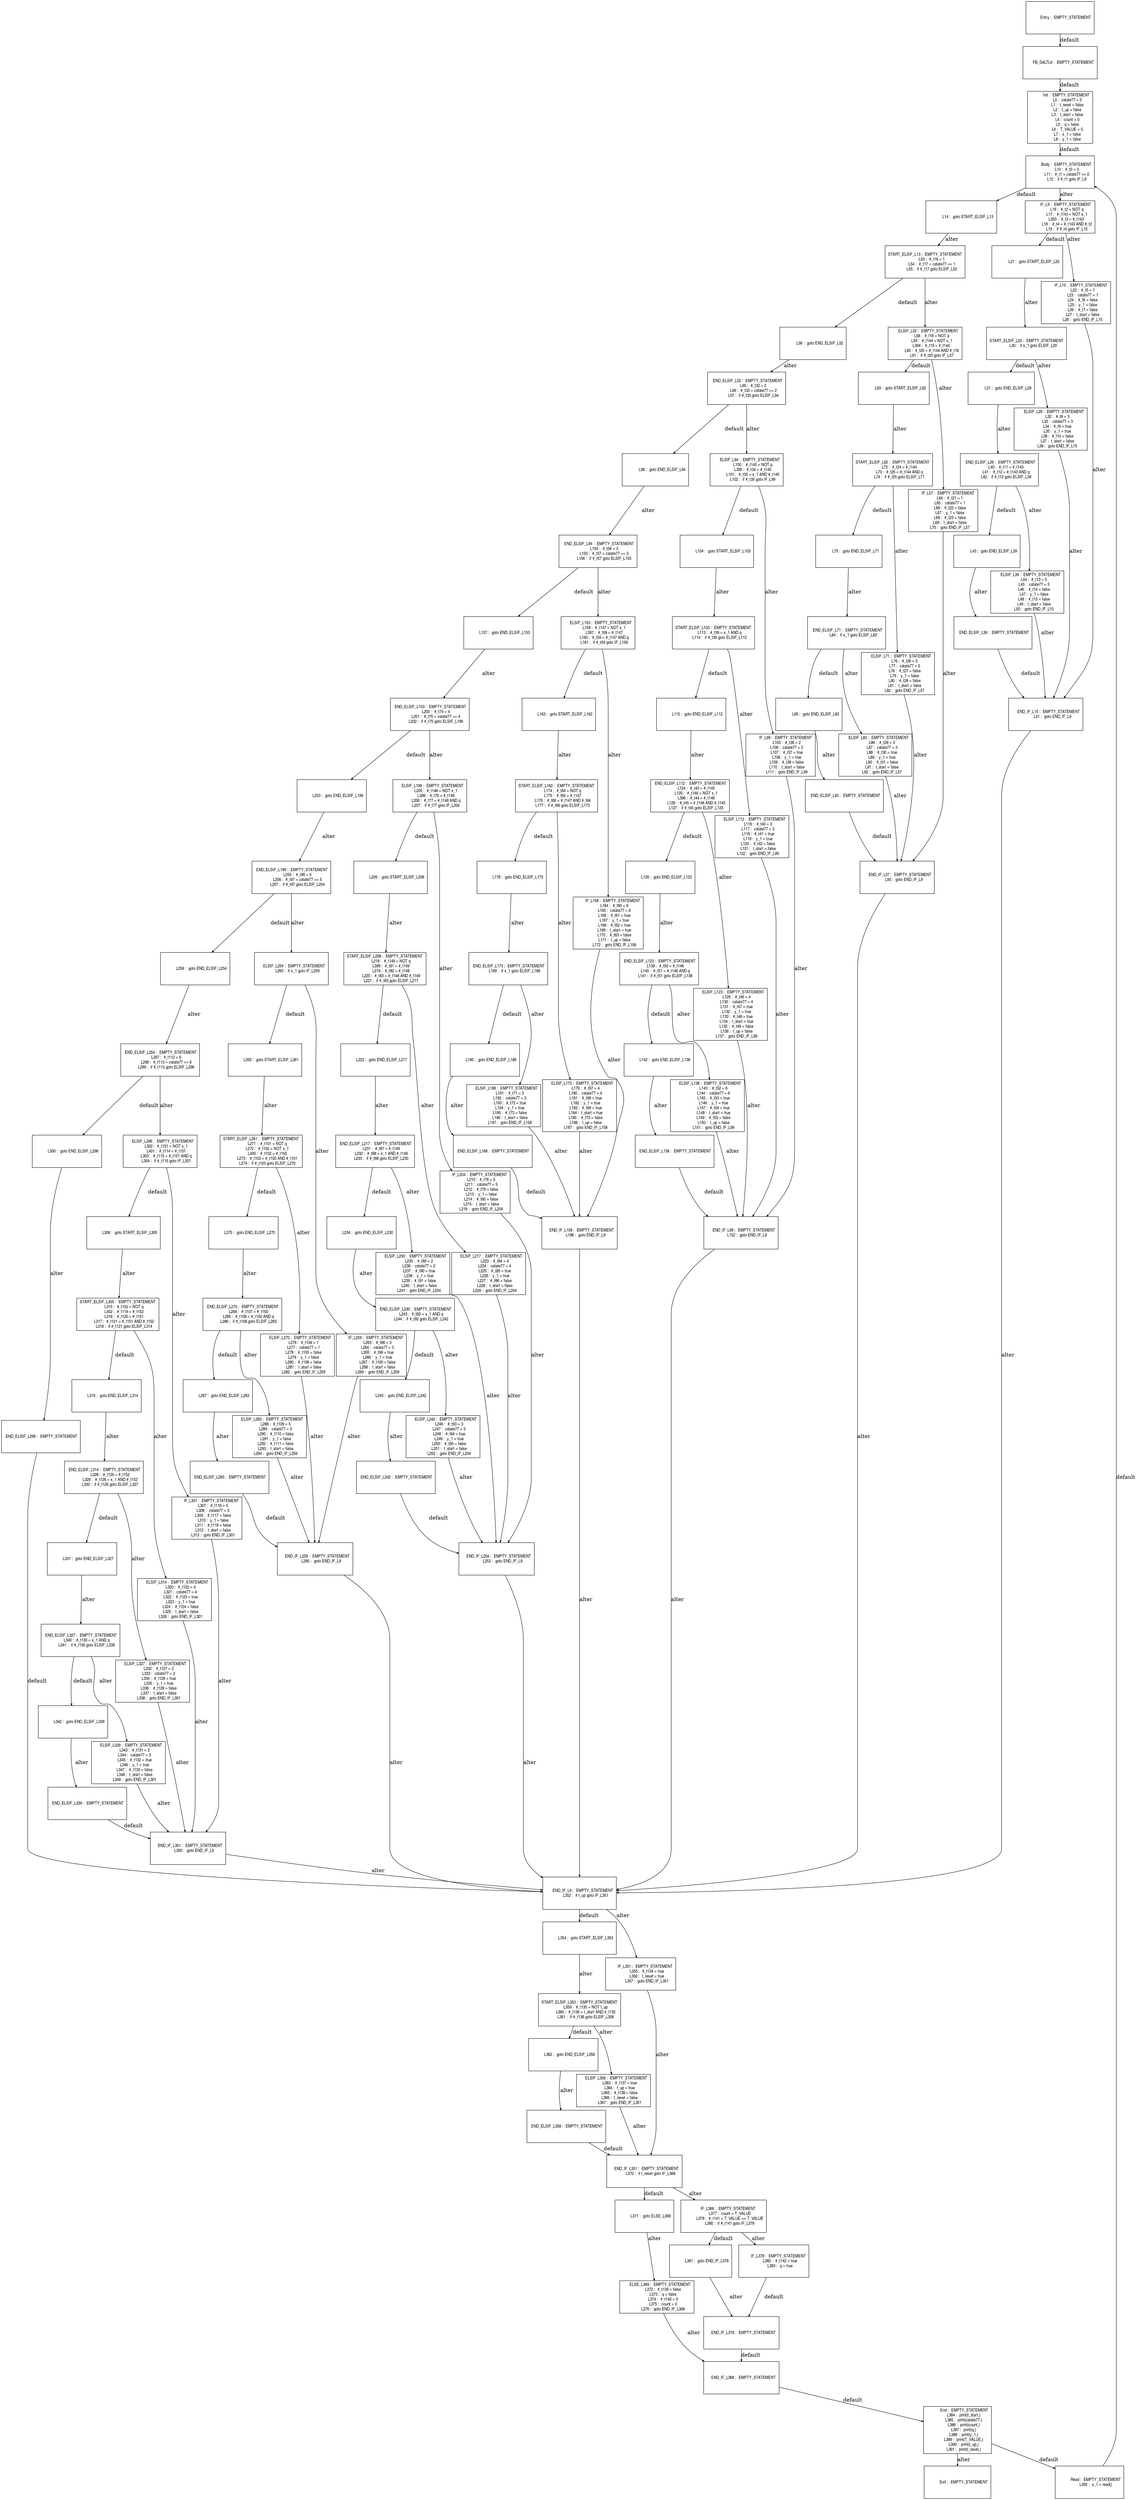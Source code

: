 digraph G {
  ranksep=.25;
  edge [arrowsize=.5]
  node [shape=rectangle, fontname="ArialNarrow",
        fontsize=12,  height=1.2];
  "      FB_G4LTL6 :  EMPTY_STATEMENT
"; "           Init :  EMPTY_STATEMENT
             L0 :  cstate77 = 0
             L1 :  t_reset = false
             L2 :  t_up = false
             L3 :  t_start = false
             L4 :  count = 0
             L5 :  q = false
             L6 :  T_VALUE = 5
             L7 :  x_1 = false
             L8 :  y_1 = false
"; "           Body :  EMPTY_STATEMENT
            L10 :  #_t0 = 0
            L11 :  #_t1 = cstate77 == 0
            L12 :  if #_t1 goto IF_L9
"; "            L14 :  goto START_ELSIF_L13
"; "          IF_L9 :  EMPTY_STATEMENT
            L16 :  #_t2 = NOT q
            L17 :  #_t143 = NOT x_1
           L393 :  #_t3 = #_t143
            L18 :  #_t4 = #_t143 AND #_t2
            L19 :  if #_t4 goto IF_L15
"; "            L21 :  goto START_ELSIF_L20
"; "         IF_L15 :  EMPTY_STATEMENT
            L22 :  #_t5 = 1
            L23 :  cstate77 = 1
            L24 :  #_t6 = false
            L25 :  y_1 = false
            L26 :  #_t7 = false
            L27 :  t_start = false
            L28 :  goto END_IF_L15
"; "START_ELSIF_L20 :  EMPTY_STATEMENT
            L30 :  if x_1 goto ELSIF_L29
"; "            L31 :  goto END_ELSIF_L29
"; "      ELSIF_L29 :  EMPTY_STATEMENT
            L32 :  #_t8 = 3
            L33 :  cstate77 = 3
            L34 :  #_t9 = true
            L35 :  y_1 = true
            L36 :  #_t10 = false
            L37 :  t_start = false
            L38 :  goto END_IF_L15
"; "  END_ELSIF_L29 :  EMPTY_STATEMENT
            L40 :  #_t11 = #_t143
            L41 :  #_t12 = #_t143 AND q
            L42 :  if #_t12 goto ELSIF_L39
"; "            L43 :  goto END_ELSIF_L39
"; "      ELSIF_L39 :  EMPTY_STATEMENT
            L44 :  #_t13 = 5
            L45 :  cstate77 = 5
            L46 :  #_t14 = false
            L47 :  y_1 = false
            L48 :  #_t15 = false
            L49 :  t_start = false
            L50 :  goto END_IF_L15
"; "  END_ELSIF_L39 :  EMPTY_STATEMENT
"; "     END_IF_L15 :  EMPTY_STATEMENT
            L51 :  goto END_IF_L9
"; "START_ELSIF_L13 :  EMPTY_STATEMENT
            L53 :  #_t16 = 1
            L54 :  #_t17 = cstate77 == 1
            L55 :  if #_t17 goto ELSIF_L52
"; "            L56 :  goto END_ELSIF_L52
"; "      ELSIF_L52 :  EMPTY_STATEMENT
            L58 :  #_t18 = NOT q
            L59 :  #_t144 = NOT x_1
           L394 :  #_t19 = #_t144
            L60 :  #_t20 = #_t144 AND #_t18
            L61 :  if #_t20 goto IF_L57
"; "            L63 :  goto START_ELSIF_L62
"; "         IF_L57 :  EMPTY_STATEMENT
            L64 :  #_t21 = 1
            L65 :  cstate77 = 1
            L66 :  #_t22 = false
            L67 :  y_1 = false
            L68 :  #_t23 = false
            L69 :  t_start = false
            L70 :  goto END_IF_L57
"; "START_ELSIF_L62 :  EMPTY_STATEMENT
            L72 :  #_t24 = #_t144
            L73 :  #_t25 = #_t144 AND q
            L74 :  if #_t25 goto ELSIF_L71
"; "            L75 :  goto END_ELSIF_L71
"; "      ELSIF_L71 :  EMPTY_STATEMENT
            L76 :  #_t26 = 5
            L77 :  cstate77 = 5
            L78 :  #_t27 = false
            L79 :  y_1 = false
            L80 :  #_t28 = false
            L81 :  t_start = false
            L82 :  goto END_IF_L57
"; "  END_ELSIF_L71 :  EMPTY_STATEMENT
            L84 :  if x_1 goto ELSIF_L83
"; "            L85 :  goto END_ELSIF_L83
"; "      ELSIF_L83 :  EMPTY_STATEMENT
            L86 :  #_t29 = 3
            L87 :  cstate77 = 3
            L88 :  #_t30 = true
            L89 :  y_1 = true
            L90 :  #_t31 = false
            L91 :  t_start = false
            L92 :  goto END_IF_L57
"; "  END_ELSIF_L83 :  EMPTY_STATEMENT
"; "     END_IF_L57 :  EMPTY_STATEMENT
            L93 :  goto END_IF_L9
"; "  END_ELSIF_L52 :  EMPTY_STATEMENT
            L95 :  #_t32 = 2
            L96 :  #_t33 = cstate77 == 2
            L97 :  if #_t33 goto ELSIF_L94
"; "            L98 :  goto END_ELSIF_L94
"; "      ELSIF_L94 :  EMPTY_STATEMENT
           L100 :  #_t145 = NOT q
           L395 :  #_t34 = #_t145
           L101 :  #_t35 = x_1 AND #_t145
           L102 :  if #_t35 goto IF_L99
"; "           L104 :  goto START_ELSIF_L103
"; "         IF_L99 :  EMPTY_STATEMENT
           L105 :  #_t36 = 2
           L106 :  cstate77 = 2
           L107 :  #_t37 = true
           L108 :  y_1 = true
           L109 :  #_t38 = false
           L110 :  t_start = false
           L111 :  goto END_IF_L99
"; "START_ELSIF_L103 :  EMPTY_STATEMENT
           L113 :  #_t39 = x_1 AND q
           L114 :  if #_t39 goto ELSIF_L112
"; "           L115 :  goto END_ELSIF_L112
"; "     ELSIF_L112 :  EMPTY_STATEMENT
           L116 :  #_t40 = 3
           L117 :  cstate77 = 3
           L118 :  #_t41 = true
           L119 :  y_1 = true
           L120 :  #_t42 = false
           L121 :  t_start = false
           L122 :  goto END_IF_L99
"; " END_ELSIF_L112 :  EMPTY_STATEMENT
           L124 :  #_t43 = #_t145
           L125 :  #_t146 = NOT x_1
           L396 :  #_t44 = #_t146
           L126 :  #_t45 = #_t146 AND #_t145
           L127 :  if #_t45 goto ELSIF_L123
"; "           L128 :  goto END_ELSIF_L123
"; "     ELSIF_L123 :  EMPTY_STATEMENT
           L129 :  #_t46 = 4
           L130 :  cstate77 = 4
           L131 :  #_t47 = true
           L132 :  y_1 = true
           L133 :  #_t48 = true
           L134 :  t_start = true
           L135 :  #_t49 = false
           L136 :  t_up = false
           L137 :  goto END_IF_L99
"; " END_ELSIF_L123 :  EMPTY_STATEMENT
           L139 :  #_t50 = #_t146
           L140 :  #_t51 = #_t146 AND q
           L141 :  if #_t51 goto ELSIF_L138
"; "           L142 :  goto END_ELSIF_L138
"; "     ELSIF_L138 :  EMPTY_STATEMENT
           L143 :  #_t52 = 6
           L144 :  cstate77 = 6
           L145 :  #_t53 = true
           L146 :  y_1 = true
           L147 :  #_t54 = true
           L148 :  t_start = true
           L149 :  #_t55 = false
           L150 :  t_up = false
           L151 :  goto END_IF_L99
"; " END_ELSIF_L138 :  EMPTY_STATEMENT
"; "     END_IF_L99 :  EMPTY_STATEMENT
           L152 :  goto END_IF_L9
"; "  END_ELSIF_L94 :  EMPTY_STATEMENT
           L154 :  #_t56 = 3
           L155 :  #_t57 = cstate77 == 3
           L156 :  if #_t57 goto ELSIF_L153
"; "           L157 :  goto END_ELSIF_L153
"; "     ELSIF_L153 :  EMPTY_STATEMENT
           L159 :  #_t147 = NOT x_1
           L397 :  #_t58 = #_t147
           L160 :  #_t59 = #_t147 AND q
           L161 :  if #_t59 goto IF_L158
"; "           L163 :  goto START_ELSIF_L162
"; "        IF_L158 :  EMPTY_STATEMENT
           L164 :  #_t60 = 6
           L165 :  cstate77 = 6
           L166 :  #_t61 = true
           L167 :  y_1 = true
           L168 :  #_t62 = true
           L169 :  t_start = true
           L170 :  #_t63 = false
           L171 :  t_up = false
           L172 :  goto END_IF_L158
"; "START_ELSIF_L162 :  EMPTY_STATEMENT
           L174 :  #_t64 = NOT q
           L175 :  #_t65 = #_t147
           L176 :  #_t66 = #_t147 AND #_t64
           L177 :  if #_t66 goto ELSIF_L173
"; "           L178 :  goto END_ELSIF_L173
"; "     ELSIF_L173 :  EMPTY_STATEMENT
           L179 :  #_t67 = 4
           L180 :  cstate77 = 4
           L181 :  #_t68 = true
           L182 :  y_1 = true
           L183 :  #_t69 = true
           L184 :  t_start = true
           L185 :  #_t70 = false
           L186 :  t_up = false
           L187 :  goto END_IF_L158
"; " END_ELSIF_L173 :  EMPTY_STATEMENT
           L189 :  if x_1 goto ELSIF_L188
"; "           L190 :  goto END_ELSIF_L188
"; "     ELSIF_L188 :  EMPTY_STATEMENT
           L191 :  #_t71 = 3
           L192 :  cstate77 = 3
           L193 :  #_t72 = true
           L194 :  y_1 = true
           L195 :  #_t73 = false
           L196 :  t_start = false
           L197 :  goto END_IF_L158
"; " END_ELSIF_L188 :  EMPTY_STATEMENT
"; "    END_IF_L158 :  EMPTY_STATEMENT
           L198 :  goto END_IF_L9
"; " END_ELSIF_L153 :  EMPTY_STATEMENT
           L200 :  #_t74 = 4
           L201 :  #_t75 = cstate77 == 4
           L202 :  if #_t75 goto ELSIF_L199
"; "           L203 :  goto END_ELSIF_L199
"; "     ELSIF_L199 :  EMPTY_STATEMENT
           L205 :  #_t148 = NOT x_1
           L398 :  #_t76 = #_t148
           L206 :  #_t77 = #_t148 AND q
           L207 :  if #_t77 goto IF_L204
"; "           L209 :  goto START_ELSIF_L208
"; "        IF_L204 :  EMPTY_STATEMENT
           L210 :  #_t78 = 5
           L211 :  cstate77 = 5
           L212 :  #_t79 = false
           L213 :  y_1 = false
           L214 :  #_t80 = false
           L215 :  t_start = false
           L216 :  goto END_IF_L204
"; "START_ELSIF_L208 :  EMPTY_STATEMENT
           L218 :  #_t149 = NOT q
           L399 :  #_t81 = #_t149
           L219 :  #_t82 = #_t148
           L220 :  #_t83 = #_t148 AND #_t149
           L221 :  if #_t83 goto ELSIF_L217
"; "           L222 :  goto END_ELSIF_L217
"; "     ELSIF_L217 :  EMPTY_STATEMENT
           L223 :  #_t84 = 4
           L224 :  cstate77 = 4
           L225 :  #_t85 = true
           L226 :  y_1 = true
           L227 :  #_t86 = false
           L228 :  t_start = false
           L229 :  goto END_IF_L204
"; " END_ELSIF_L217 :  EMPTY_STATEMENT
           L231 :  #_t87 = #_t149
           L232 :  #_t88 = x_1 AND #_t149
           L233 :  if #_t88 goto ELSIF_L230
"; "           L234 :  goto END_ELSIF_L230
"; "     ELSIF_L230 :  EMPTY_STATEMENT
           L235 :  #_t89 = 2
           L236 :  cstate77 = 2
           L237 :  #_t90 = true
           L238 :  y_1 = true
           L239 :  #_t91 = false
           L240 :  t_start = false
           L241 :  goto END_IF_L204
"; " END_ELSIF_L230 :  EMPTY_STATEMENT
           L243 :  #_t92 = x_1 AND q
           L244 :  if #_t92 goto ELSIF_L242
"; "           L245 :  goto END_ELSIF_L242
"; "     ELSIF_L242 :  EMPTY_STATEMENT
           L246 :  #_t93 = 3
           L247 :  cstate77 = 3
           L248 :  #_t94 = true
           L249 :  y_1 = true
           L250 :  #_t95 = false
           L251 :  t_start = false
           L252 :  goto END_IF_L204
"; " END_ELSIF_L242 :  EMPTY_STATEMENT
"; "    END_IF_L204 :  EMPTY_STATEMENT
           L253 :  goto END_IF_L9
"; " END_ELSIF_L199 :  EMPTY_STATEMENT
           L255 :  #_t96 = 5
           L256 :  #_t97 = cstate77 == 5
           L257 :  if #_t97 goto ELSIF_L254
"; "           L258 :  goto END_ELSIF_L254
"; "     ELSIF_L254 :  EMPTY_STATEMENT
           L260 :  if x_1 goto IF_L259
"; "           L262 :  goto START_ELSIF_L261
"; "        IF_L259 :  EMPTY_STATEMENT
           L263 :  #_t98 = 3
           L264 :  cstate77 = 3
           L265 :  #_t99 = true
           L266 :  y_1 = true
           L267 :  #_t100 = false
           L268 :  t_start = false
           L269 :  goto END_IF_L259
"; "START_ELSIF_L261 :  EMPTY_STATEMENT
           L271 :  #_t101 = NOT q
           L272 :  #_t150 = NOT x_1
           L400 :  #_t102 = #_t150
           L273 :  #_t103 = #_t150 AND #_t101
           L274 :  if #_t103 goto ELSIF_L270
"; "           L275 :  goto END_ELSIF_L270
"; "     ELSIF_L270 :  EMPTY_STATEMENT
           L276 :  #_t104 = 1
           L277 :  cstate77 = 1
           L278 :  #_t105 = false
           L279 :  y_1 = false
           L280 :  #_t106 = false
           L281 :  t_start = false
           L282 :  goto END_IF_L259
"; " END_ELSIF_L270 :  EMPTY_STATEMENT
           L284 :  #_t107 = #_t150
           L285 :  #_t108 = #_t150 AND q
           L286 :  if #_t108 goto ELSIF_L283
"; "           L287 :  goto END_ELSIF_L283
"; "     ELSIF_L283 :  EMPTY_STATEMENT
           L288 :  #_t109 = 5
           L289 :  cstate77 = 5
           L290 :  #_t110 = false
           L291 :  y_1 = false
           L292 :  #_t111 = false
           L293 :  t_start = false
           L294 :  goto END_IF_L259
"; " END_ELSIF_L283 :  EMPTY_STATEMENT
"; "    END_IF_L259 :  EMPTY_STATEMENT
           L295 :  goto END_IF_L9
"; " END_ELSIF_L254 :  EMPTY_STATEMENT
           L297 :  #_t112 = 6
           L298 :  #_t113 = cstate77 == 6
           L299 :  if #_t113 goto ELSIF_L296
"; "           L300 :  goto END_ELSIF_L296
"; "     ELSIF_L296 :  EMPTY_STATEMENT
           L302 :  #_t151 = NOT x_1
           L401 :  #_t114 = #_t151
           L303 :  #_t115 = #_t151 AND q
           L304 :  if #_t115 goto IF_L301
"; "           L306 :  goto START_ELSIF_L305
"; "        IF_L301 :  EMPTY_STATEMENT
           L307 :  #_t116 = 5
           L308 :  cstate77 = 5
           L309 :  #_t117 = false
           L310 :  y_1 = false
           L311 :  #_t118 = false
           L312 :  t_start = false
           L313 :  goto END_IF_L301
"; "START_ELSIF_L305 :  EMPTY_STATEMENT
           L315 :  #_t152 = NOT q
           L402 :  #_t119 = #_t152
           L316 :  #_t120 = #_t151
           L317 :  #_t121 = #_t151 AND #_t152
           L318 :  if #_t121 goto ELSIF_L314
"; "           L319 :  goto END_ELSIF_L314
"; "     ELSIF_L314 :  EMPTY_STATEMENT
           L320 :  #_t122 = 4
           L321 :  cstate77 = 4
           L322 :  #_t123 = true
           L323 :  y_1 = true
           L324 :  #_t124 = false
           L325 :  t_start = false
           L326 :  goto END_IF_L301
"; " END_ELSIF_L314 :  EMPTY_STATEMENT
           L328 :  #_t125 = #_t152
           L329 :  #_t126 = x_1 AND #_t152
           L330 :  if #_t126 goto ELSIF_L327
"; "           L331 :  goto END_ELSIF_L327
"; "     ELSIF_L327 :  EMPTY_STATEMENT
           L332 :  #_t127 = 2
           L333 :  cstate77 = 2
           L334 :  #_t128 = true
           L335 :  y_1 = true
           L336 :  #_t129 = false
           L337 :  t_start = false
           L338 :  goto END_IF_L301
"; " END_ELSIF_L327 :  EMPTY_STATEMENT
           L340 :  #_t130 = x_1 AND q
           L341 :  if #_t130 goto ELSIF_L339
"; "           L342 :  goto END_ELSIF_L339
"; "     ELSIF_L339 :  EMPTY_STATEMENT
           L343 :  #_t131 = 3
           L344 :  cstate77 = 3
           L345 :  #_t132 = true
           L346 :  y_1 = true
           L347 :  #_t133 = false
           L348 :  t_start = false
           L349 :  goto END_IF_L301
"; " END_ELSIF_L339 :  EMPTY_STATEMENT
"; "    END_IF_L301 :  EMPTY_STATEMENT
           L350 :  goto END_IF_L9
"; " END_ELSIF_L296 :  EMPTY_STATEMENT
"; "      END_IF_L9 :  EMPTY_STATEMENT
           L352 :  if t_up goto IF_L351
"; "           L354 :  goto START_ELSIF_L353
"; "        IF_L351 :  EMPTY_STATEMENT
           L355 :  #_t134 = true
           L356 :  t_reset = true
           L357 :  goto END_IF_L351
"; "START_ELSIF_L353 :  EMPTY_STATEMENT
           L359 :  #_t135 = NOT t_up
           L360 :  #_t136 = t_start AND #_t135
           L361 :  if #_t136 goto ELSIF_L358
"; "           L362 :  goto END_ELSIF_L358
"; "     ELSIF_L358 :  EMPTY_STATEMENT
           L363 :  #_t137 = true
           L364 :  t_up = true
           L365 :  #_t138 = false
           L366 :  t_reset = false
           L367 :  goto END_IF_L351
"; " END_ELSIF_L358 :  EMPTY_STATEMENT
"; "    END_IF_L351 :  EMPTY_STATEMENT
           L370 :  if t_reset goto IF_L368
"; "           L371 :  goto ELSE_L369
"; "      ELSE_L369 :  EMPTY_STATEMENT
           L372 :  #_t139 = false
           L373 :  q = false
           L374 :  #_t140 = 0
           L375 :  count = 0
           L376 :  goto END_IF_L368
"; "        IF_L368 :  EMPTY_STATEMENT
           L377 :  count = T_VALUE
           L379 :  #_t141 = T_VALUE == T_VALUE
           L380 :  if #_t141 goto IF_L378
"; "           L381 :  goto END_IF_L378
"; "        IF_L378 :  EMPTY_STATEMENT
           L382 :  #_t142 = true
           L383 :  q = true
"; "    END_IF_L378 :  EMPTY_STATEMENT
"; "    END_IF_L368 :  EMPTY_STATEMENT
"; "          Entry :  EMPTY_STATEMENT
"; "            End :  EMPTY_STATEMENT
           L384 :  print(t_start,)
           L385 :  print(cstate77,)
           L386 :  print(count,)
           L387 :  print(q,)
           L388 :  print(y_1,)
           L389 :  print(T_VALUE,)
           L390 :  print(t_up,)
           L391 :  print(t_reset,)
"; "           Exit :  EMPTY_STATEMENT
"; "           Read :  EMPTY_STATEMENT
           L392 :  x_1 = read()
"; 
  "      FB_G4LTL6 :  EMPTY_STATEMENT
" -> "           Init :  EMPTY_STATEMENT
             L0 :  cstate77 = 0
             L1 :  t_reset = false
             L2 :  t_up = false
             L3 :  t_start = false
             L4 :  count = 0
             L5 :  q = false
             L6 :  T_VALUE = 5
             L7 :  x_1 = false
             L8 :  y_1 = false
"  [label="default"];
  "           Init :  EMPTY_STATEMENT
             L0 :  cstate77 = 0
             L1 :  t_reset = false
             L2 :  t_up = false
             L3 :  t_start = false
             L4 :  count = 0
             L5 :  q = false
             L6 :  T_VALUE = 5
             L7 :  x_1 = false
             L8 :  y_1 = false
" -> "           Body :  EMPTY_STATEMENT
            L10 :  #_t0 = 0
            L11 :  #_t1 = cstate77 == 0
            L12 :  if #_t1 goto IF_L9
"  [label="default"];
  "           Body :  EMPTY_STATEMENT
            L10 :  #_t0 = 0
            L11 :  #_t1 = cstate77 == 0
            L12 :  if #_t1 goto IF_L9
" -> "            L14 :  goto START_ELSIF_L13
"  [label="default"];
  "           Body :  EMPTY_STATEMENT
            L10 :  #_t0 = 0
            L11 :  #_t1 = cstate77 == 0
            L12 :  if #_t1 goto IF_L9
" -> "          IF_L9 :  EMPTY_STATEMENT
            L16 :  #_t2 = NOT q
            L17 :  #_t143 = NOT x_1
           L393 :  #_t3 = #_t143
            L18 :  #_t4 = #_t143 AND #_t2
            L19 :  if #_t4 goto IF_L15
"  [label="alter"];
  "            L14 :  goto START_ELSIF_L13
" -> "START_ELSIF_L13 :  EMPTY_STATEMENT
            L53 :  #_t16 = 1
            L54 :  #_t17 = cstate77 == 1
            L55 :  if #_t17 goto ELSIF_L52
"  [label="alter"];
  "          IF_L9 :  EMPTY_STATEMENT
            L16 :  #_t2 = NOT q
            L17 :  #_t143 = NOT x_1
           L393 :  #_t3 = #_t143
            L18 :  #_t4 = #_t143 AND #_t2
            L19 :  if #_t4 goto IF_L15
" -> "            L21 :  goto START_ELSIF_L20
"  [label="default"];
  "          IF_L9 :  EMPTY_STATEMENT
            L16 :  #_t2 = NOT q
            L17 :  #_t143 = NOT x_1
           L393 :  #_t3 = #_t143
            L18 :  #_t4 = #_t143 AND #_t2
            L19 :  if #_t4 goto IF_L15
" -> "         IF_L15 :  EMPTY_STATEMENT
            L22 :  #_t5 = 1
            L23 :  cstate77 = 1
            L24 :  #_t6 = false
            L25 :  y_1 = false
            L26 :  #_t7 = false
            L27 :  t_start = false
            L28 :  goto END_IF_L15
"  [label="alter"];
  "            L21 :  goto START_ELSIF_L20
" -> "START_ELSIF_L20 :  EMPTY_STATEMENT
            L30 :  if x_1 goto ELSIF_L29
"  [label="alter"];
  "         IF_L15 :  EMPTY_STATEMENT
            L22 :  #_t5 = 1
            L23 :  cstate77 = 1
            L24 :  #_t6 = false
            L25 :  y_1 = false
            L26 :  #_t7 = false
            L27 :  t_start = false
            L28 :  goto END_IF_L15
" -> "     END_IF_L15 :  EMPTY_STATEMENT
            L51 :  goto END_IF_L9
"  [label="alter"];
  "START_ELSIF_L20 :  EMPTY_STATEMENT
            L30 :  if x_1 goto ELSIF_L29
" -> "            L31 :  goto END_ELSIF_L29
"  [label="default"];
  "START_ELSIF_L20 :  EMPTY_STATEMENT
            L30 :  if x_1 goto ELSIF_L29
" -> "      ELSIF_L29 :  EMPTY_STATEMENT
            L32 :  #_t8 = 3
            L33 :  cstate77 = 3
            L34 :  #_t9 = true
            L35 :  y_1 = true
            L36 :  #_t10 = false
            L37 :  t_start = false
            L38 :  goto END_IF_L15
"  [label="alter"];
  "            L31 :  goto END_ELSIF_L29
" -> "  END_ELSIF_L29 :  EMPTY_STATEMENT
            L40 :  #_t11 = #_t143
            L41 :  #_t12 = #_t143 AND q
            L42 :  if #_t12 goto ELSIF_L39
"  [label="alter"];
  "      ELSIF_L29 :  EMPTY_STATEMENT
            L32 :  #_t8 = 3
            L33 :  cstate77 = 3
            L34 :  #_t9 = true
            L35 :  y_1 = true
            L36 :  #_t10 = false
            L37 :  t_start = false
            L38 :  goto END_IF_L15
" -> "     END_IF_L15 :  EMPTY_STATEMENT
            L51 :  goto END_IF_L9
"  [label="alter"];
  "  END_ELSIF_L29 :  EMPTY_STATEMENT
            L40 :  #_t11 = #_t143
            L41 :  #_t12 = #_t143 AND q
            L42 :  if #_t12 goto ELSIF_L39
" -> "            L43 :  goto END_ELSIF_L39
"  [label="default"];
  "  END_ELSIF_L29 :  EMPTY_STATEMENT
            L40 :  #_t11 = #_t143
            L41 :  #_t12 = #_t143 AND q
            L42 :  if #_t12 goto ELSIF_L39
" -> "      ELSIF_L39 :  EMPTY_STATEMENT
            L44 :  #_t13 = 5
            L45 :  cstate77 = 5
            L46 :  #_t14 = false
            L47 :  y_1 = false
            L48 :  #_t15 = false
            L49 :  t_start = false
            L50 :  goto END_IF_L15
"  [label="alter"];
  "            L43 :  goto END_ELSIF_L39
" -> "  END_ELSIF_L39 :  EMPTY_STATEMENT
"  [label="alter"];
  "      ELSIF_L39 :  EMPTY_STATEMENT
            L44 :  #_t13 = 5
            L45 :  cstate77 = 5
            L46 :  #_t14 = false
            L47 :  y_1 = false
            L48 :  #_t15 = false
            L49 :  t_start = false
            L50 :  goto END_IF_L15
" -> "     END_IF_L15 :  EMPTY_STATEMENT
            L51 :  goto END_IF_L9
"  [label="alter"];
  "  END_ELSIF_L39 :  EMPTY_STATEMENT
" -> "     END_IF_L15 :  EMPTY_STATEMENT
            L51 :  goto END_IF_L9
"  [label="default"];
  "     END_IF_L15 :  EMPTY_STATEMENT
            L51 :  goto END_IF_L9
" -> "      END_IF_L9 :  EMPTY_STATEMENT
           L352 :  if t_up goto IF_L351
"  [label="alter"];
  "START_ELSIF_L13 :  EMPTY_STATEMENT
            L53 :  #_t16 = 1
            L54 :  #_t17 = cstate77 == 1
            L55 :  if #_t17 goto ELSIF_L52
" -> "            L56 :  goto END_ELSIF_L52
"  [label="default"];
  "START_ELSIF_L13 :  EMPTY_STATEMENT
            L53 :  #_t16 = 1
            L54 :  #_t17 = cstate77 == 1
            L55 :  if #_t17 goto ELSIF_L52
" -> "      ELSIF_L52 :  EMPTY_STATEMENT
            L58 :  #_t18 = NOT q
            L59 :  #_t144 = NOT x_1
           L394 :  #_t19 = #_t144
            L60 :  #_t20 = #_t144 AND #_t18
            L61 :  if #_t20 goto IF_L57
"  [label="alter"];
  "            L56 :  goto END_ELSIF_L52
" -> "  END_ELSIF_L52 :  EMPTY_STATEMENT
            L95 :  #_t32 = 2
            L96 :  #_t33 = cstate77 == 2
            L97 :  if #_t33 goto ELSIF_L94
"  [label="alter"];
  "      ELSIF_L52 :  EMPTY_STATEMENT
            L58 :  #_t18 = NOT q
            L59 :  #_t144 = NOT x_1
           L394 :  #_t19 = #_t144
            L60 :  #_t20 = #_t144 AND #_t18
            L61 :  if #_t20 goto IF_L57
" -> "            L63 :  goto START_ELSIF_L62
"  [label="default"];
  "      ELSIF_L52 :  EMPTY_STATEMENT
            L58 :  #_t18 = NOT q
            L59 :  #_t144 = NOT x_1
           L394 :  #_t19 = #_t144
            L60 :  #_t20 = #_t144 AND #_t18
            L61 :  if #_t20 goto IF_L57
" -> "         IF_L57 :  EMPTY_STATEMENT
            L64 :  #_t21 = 1
            L65 :  cstate77 = 1
            L66 :  #_t22 = false
            L67 :  y_1 = false
            L68 :  #_t23 = false
            L69 :  t_start = false
            L70 :  goto END_IF_L57
"  [label="alter"];
  "            L63 :  goto START_ELSIF_L62
" -> "START_ELSIF_L62 :  EMPTY_STATEMENT
            L72 :  #_t24 = #_t144
            L73 :  #_t25 = #_t144 AND q
            L74 :  if #_t25 goto ELSIF_L71
"  [label="alter"];
  "         IF_L57 :  EMPTY_STATEMENT
            L64 :  #_t21 = 1
            L65 :  cstate77 = 1
            L66 :  #_t22 = false
            L67 :  y_1 = false
            L68 :  #_t23 = false
            L69 :  t_start = false
            L70 :  goto END_IF_L57
" -> "     END_IF_L57 :  EMPTY_STATEMENT
            L93 :  goto END_IF_L9
"  [label="alter"];
  "START_ELSIF_L62 :  EMPTY_STATEMENT
            L72 :  #_t24 = #_t144
            L73 :  #_t25 = #_t144 AND q
            L74 :  if #_t25 goto ELSIF_L71
" -> "            L75 :  goto END_ELSIF_L71
"  [label="default"];
  "START_ELSIF_L62 :  EMPTY_STATEMENT
            L72 :  #_t24 = #_t144
            L73 :  #_t25 = #_t144 AND q
            L74 :  if #_t25 goto ELSIF_L71
" -> "      ELSIF_L71 :  EMPTY_STATEMENT
            L76 :  #_t26 = 5
            L77 :  cstate77 = 5
            L78 :  #_t27 = false
            L79 :  y_1 = false
            L80 :  #_t28 = false
            L81 :  t_start = false
            L82 :  goto END_IF_L57
"  [label="alter"];
  "            L75 :  goto END_ELSIF_L71
" -> "  END_ELSIF_L71 :  EMPTY_STATEMENT
            L84 :  if x_1 goto ELSIF_L83
"  [label="alter"];
  "      ELSIF_L71 :  EMPTY_STATEMENT
            L76 :  #_t26 = 5
            L77 :  cstate77 = 5
            L78 :  #_t27 = false
            L79 :  y_1 = false
            L80 :  #_t28 = false
            L81 :  t_start = false
            L82 :  goto END_IF_L57
" -> "     END_IF_L57 :  EMPTY_STATEMENT
            L93 :  goto END_IF_L9
"  [label="alter"];
  "  END_ELSIF_L71 :  EMPTY_STATEMENT
            L84 :  if x_1 goto ELSIF_L83
" -> "            L85 :  goto END_ELSIF_L83
"  [label="default"];
  "  END_ELSIF_L71 :  EMPTY_STATEMENT
            L84 :  if x_1 goto ELSIF_L83
" -> "      ELSIF_L83 :  EMPTY_STATEMENT
            L86 :  #_t29 = 3
            L87 :  cstate77 = 3
            L88 :  #_t30 = true
            L89 :  y_1 = true
            L90 :  #_t31 = false
            L91 :  t_start = false
            L92 :  goto END_IF_L57
"  [label="alter"];
  "            L85 :  goto END_ELSIF_L83
" -> "  END_ELSIF_L83 :  EMPTY_STATEMENT
"  [label="alter"];
  "      ELSIF_L83 :  EMPTY_STATEMENT
            L86 :  #_t29 = 3
            L87 :  cstate77 = 3
            L88 :  #_t30 = true
            L89 :  y_1 = true
            L90 :  #_t31 = false
            L91 :  t_start = false
            L92 :  goto END_IF_L57
" -> "     END_IF_L57 :  EMPTY_STATEMENT
            L93 :  goto END_IF_L9
"  [label="alter"];
  "  END_ELSIF_L83 :  EMPTY_STATEMENT
" -> "     END_IF_L57 :  EMPTY_STATEMENT
            L93 :  goto END_IF_L9
"  [label="default"];
  "     END_IF_L57 :  EMPTY_STATEMENT
            L93 :  goto END_IF_L9
" -> "      END_IF_L9 :  EMPTY_STATEMENT
           L352 :  if t_up goto IF_L351
"  [label="alter"];
  "  END_ELSIF_L52 :  EMPTY_STATEMENT
            L95 :  #_t32 = 2
            L96 :  #_t33 = cstate77 == 2
            L97 :  if #_t33 goto ELSIF_L94
" -> "            L98 :  goto END_ELSIF_L94
"  [label="default"];
  "  END_ELSIF_L52 :  EMPTY_STATEMENT
            L95 :  #_t32 = 2
            L96 :  #_t33 = cstate77 == 2
            L97 :  if #_t33 goto ELSIF_L94
" -> "      ELSIF_L94 :  EMPTY_STATEMENT
           L100 :  #_t145 = NOT q
           L395 :  #_t34 = #_t145
           L101 :  #_t35 = x_1 AND #_t145
           L102 :  if #_t35 goto IF_L99
"  [label="alter"];
  "            L98 :  goto END_ELSIF_L94
" -> "  END_ELSIF_L94 :  EMPTY_STATEMENT
           L154 :  #_t56 = 3
           L155 :  #_t57 = cstate77 == 3
           L156 :  if #_t57 goto ELSIF_L153
"  [label="alter"];
  "      ELSIF_L94 :  EMPTY_STATEMENT
           L100 :  #_t145 = NOT q
           L395 :  #_t34 = #_t145
           L101 :  #_t35 = x_1 AND #_t145
           L102 :  if #_t35 goto IF_L99
" -> "           L104 :  goto START_ELSIF_L103
"  [label="default"];
  "      ELSIF_L94 :  EMPTY_STATEMENT
           L100 :  #_t145 = NOT q
           L395 :  #_t34 = #_t145
           L101 :  #_t35 = x_1 AND #_t145
           L102 :  if #_t35 goto IF_L99
" -> "         IF_L99 :  EMPTY_STATEMENT
           L105 :  #_t36 = 2
           L106 :  cstate77 = 2
           L107 :  #_t37 = true
           L108 :  y_1 = true
           L109 :  #_t38 = false
           L110 :  t_start = false
           L111 :  goto END_IF_L99
"  [label="alter"];
  "           L104 :  goto START_ELSIF_L103
" -> "START_ELSIF_L103 :  EMPTY_STATEMENT
           L113 :  #_t39 = x_1 AND q
           L114 :  if #_t39 goto ELSIF_L112
"  [label="alter"];
  "         IF_L99 :  EMPTY_STATEMENT
           L105 :  #_t36 = 2
           L106 :  cstate77 = 2
           L107 :  #_t37 = true
           L108 :  y_1 = true
           L109 :  #_t38 = false
           L110 :  t_start = false
           L111 :  goto END_IF_L99
" -> "     END_IF_L99 :  EMPTY_STATEMENT
           L152 :  goto END_IF_L9
"  [label="alter"];
  "START_ELSIF_L103 :  EMPTY_STATEMENT
           L113 :  #_t39 = x_1 AND q
           L114 :  if #_t39 goto ELSIF_L112
" -> "           L115 :  goto END_ELSIF_L112
"  [label="default"];
  "START_ELSIF_L103 :  EMPTY_STATEMENT
           L113 :  #_t39 = x_1 AND q
           L114 :  if #_t39 goto ELSIF_L112
" -> "     ELSIF_L112 :  EMPTY_STATEMENT
           L116 :  #_t40 = 3
           L117 :  cstate77 = 3
           L118 :  #_t41 = true
           L119 :  y_1 = true
           L120 :  #_t42 = false
           L121 :  t_start = false
           L122 :  goto END_IF_L99
"  [label="alter"];
  "           L115 :  goto END_ELSIF_L112
" -> " END_ELSIF_L112 :  EMPTY_STATEMENT
           L124 :  #_t43 = #_t145
           L125 :  #_t146 = NOT x_1
           L396 :  #_t44 = #_t146
           L126 :  #_t45 = #_t146 AND #_t145
           L127 :  if #_t45 goto ELSIF_L123
"  [label="alter"];
  "     ELSIF_L112 :  EMPTY_STATEMENT
           L116 :  #_t40 = 3
           L117 :  cstate77 = 3
           L118 :  #_t41 = true
           L119 :  y_1 = true
           L120 :  #_t42 = false
           L121 :  t_start = false
           L122 :  goto END_IF_L99
" -> "     END_IF_L99 :  EMPTY_STATEMENT
           L152 :  goto END_IF_L9
"  [label="alter"];
  " END_ELSIF_L112 :  EMPTY_STATEMENT
           L124 :  #_t43 = #_t145
           L125 :  #_t146 = NOT x_1
           L396 :  #_t44 = #_t146
           L126 :  #_t45 = #_t146 AND #_t145
           L127 :  if #_t45 goto ELSIF_L123
" -> "           L128 :  goto END_ELSIF_L123
"  [label="default"];
  " END_ELSIF_L112 :  EMPTY_STATEMENT
           L124 :  #_t43 = #_t145
           L125 :  #_t146 = NOT x_1
           L396 :  #_t44 = #_t146
           L126 :  #_t45 = #_t146 AND #_t145
           L127 :  if #_t45 goto ELSIF_L123
" -> "     ELSIF_L123 :  EMPTY_STATEMENT
           L129 :  #_t46 = 4
           L130 :  cstate77 = 4
           L131 :  #_t47 = true
           L132 :  y_1 = true
           L133 :  #_t48 = true
           L134 :  t_start = true
           L135 :  #_t49 = false
           L136 :  t_up = false
           L137 :  goto END_IF_L99
"  [label="alter"];
  "           L128 :  goto END_ELSIF_L123
" -> " END_ELSIF_L123 :  EMPTY_STATEMENT
           L139 :  #_t50 = #_t146
           L140 :  #_t51 = #_t146 AND q
           L141 :  if #_t51 goto ELSIF_L138
"  [label="alter"];
  "     ELSIF_L123 :  EMPTY_STATEMENT
           L129 :  #_t46 = 4
           L130 :  cstate77 = 4
           L131 :  #_t47 = true
           L132 :  y_1 = true
           L133 :  #_t48 = true
           L134 :  t_start = true
           L135 :  #_t49 = false
           L136 :  t_up = false
           L137 :  goto END_IF_L99
" -> "     END_IF_L99 :  EMPTY_STATEMENT
           L152 :  goto END_IF_L9
"  [label="alter"];
  " END_ELSIF_L123 :  EMPTY_STATEMENT
           L139 :  #_t50 = #_t146
           L140 :  #_t51 = #_t146 AND q
           L141 :  if #_t51 goto ELSIF_L138
" -> "           L142 :  goto END_ELSIF_L138
"  [label="default"];
  " END_ELSIF_L123 :  EMPTY_STATEMENT
           L139 :  #_t50 = #_t146
           L140 :  #_t51 = #_t146 AND q
           L141 :  if #_t51 goto ELSIF_L138
" -> "     ELSIF_L138 :  EMPTY_STATEMENT
           L143 :  #_t52 = 6
           L144 :  cstate77 = 6
           L145 :  #_t53 = true
           L146 :  y_1 = true
           L147 :  #_t54 = true
           L148 :  t_start = true
           L149 :  #_t55 = false
           L150 :  t_up = false
           L151 :  goto END_IF_L99
"  [label="alter"];
  "           L142 :  goto END_ELSIF_L138
" -> " END_ELSIF_L138 :  EMPTY_STATEMENT
"  [label="alter"];
  "     ELSIF_L138 :  EMPTY_STATEMENT
           L143 :  #_t52 = 6
           L144 :  cstate77 = 6
           L145 :  #_t53 = true
           L146 :  y_1 = true
           L147 :  #_t54 = true
           L148 :  t_start = true
           L149 :  #_t55 = false
           L150 :  t_up = false
           L151 :  goto END_IF_L99
" -> "     END_IF_L99 :  EMPTY_STATEMENT
           L152 :  goto END_IF_L9
"  [label="alter"];
  " END_ELSIF_L138 :  EMPTY_STATEMENT
" -> "     END_IF_L99 :  EMPTY_STATEMENT
           L152 :  goto END_IF_L9
"  [label="default"];
  "     END_IF_L99 :  EMPTY_STATEMENT
           L152 :  goto END_IF_L9
" -> "      END_IF_L9 :  EMPTY_STATEMENT
           L352 :  if t_up goto IF_L351
"  [label="alter"];
  "  END_ELSIF_L94 :  EMPTY_STATEMENT
           L154 :  #_t56 = 3
           L155 :  #_t57 = cstate77 == 3
           L156 :  if #_t57 goto ELSIF_L153
" -> "           L157 :  goto END_ELSIF_L153
"  [label="default"];
  "  END_ELSIF_L94 :  EMPTY_STATEMENT
           L154 :  #_t56 = 3
           L155 :  #_t57 = cstate77 == 3
           L156 :  if #_t57 goto ELSIF_L153
" -> "     ELSIF_L153 :  EMPTY_STATEMENT
           L159 :  #_t147 = NOT x_1
           L397 :  #_t58 = #_t147
           L160 :  #_t59 = #_t147 AND q
           L161 :  if #_t59 goto IF_L158
"  [label="alter"];
  "           L157 :  goto END_ELSIF_L153
" -> " END_ELSIF_L153 :  EMPTY_STATEMENT
           L200 :  #_t74 = 4
           L201 :  #_t75 = cstate77 == 4
           L202 :  if #_t75 goto ELSIF_L199
"  [label="alter"];
  "     ELSIF_L153 :  EMPTY_STATEMENT
           L159 :  #_t147 = NOT x_1
           L397 :  #_t58 = #_t147
           L160 :  #_t59 = #_t147 AND q
           L161 :  if #_t59 goto IF_L158
" -> "           L163 :  goto START_ELSIF_L162
"  [label="default"];
  "     ELSIF_L153 :  EMPTY_STATEMENT
           L159 :  #_t147 = NOT x_1
           L397 :  #_t58 = #_t147
           L160 :  #_t59 = #_t147 AND q
           L161 :  if #_t59 goto IF_L158
" -> "        IF_L158 :  EMPTY_STATEMENT
           L164 :  #_t60 = 6
           L165 :  cstate77 = 6
           L166 :  #_t61 = true
           L167 :  y_1 = true
           L168 :  #_t62 = true
           L169 :  t_start = true
           L170 :  #_t63 = false
           L171 :  t_up = false
           L172 :  goto END_IF_L158
"  [label="alter"];
  "           L163 :  goto START_ELSIF_L162
" -> "START_ELSIF_L162 :  EMPTY_STATEMENT
           L174 :  #_t64 = NOT q
           L175 :  #_t65 = #_t147
           L176 :  #_t66 = #_t147 AND #_t64
           L177 :  if #_t66 goto ELSIF_L173
"  [label="alter"];
  "        IF_L158 :  EMPTY_STATEMENT
           L164 :  #_t60 = 6
           L165 :  cstate77 = 6
           L166 :  #_t61 = true
           L167 :  y_1 = true
           L168 :  #_t62 = true
           L169 :  t_start = true
           L170 :  #_t63 = false
           L171 :  t_up = false
           L172 :  goto END_IF_L158
" -> "    END_IF_L158 :  EMPTY_STATEMENT
           L198 :  goto END_IF_L9
"  [label="alter"];
  "START_ELSIF_L162 :  EMPTY_STATEMENT
           L174 :  #_t64 = NOT q
           L175 :  #_t65 = #_t147
           L176 :  #_t66 = #_t147 AND #_t64
           L177 :  if #_t66 goto ELSIF_L173
" -> "           L178 :  goto END_ELSIF_L173
"  [label="default"];
  "START_ELSIF_L162 :  EMPTY_STATEMENT
           L174 :  #_t64 = NOT q
           L175 :  #_t65 = #_t147
           L176 :  #_t66 = #_t147 AND #_t64
           L177 :  if #_t66 goto ELSIF_L173
" -> "     ELSIF_L173 :  EMPTY_STATEMENT
           L179 :  #_t67 = 4
           L180 :  cstate77 = 4
           L181 :  #_t68 = true
           L182 :  y_1 = true
           L183 :  #_t69 = true
           L184 :  t_start = true
           L185 :  #_t70 = false
           L186 :  t_up = false
           L187 :  goto END_IF_L158
"  [label="alter"];
  "           L178 :  goto END_ELSIF_L173
" -> " END_ELSIF_L173 :  EMPTY_STATEMENT
           L189 :  if x_1 goto ELSIF_L188
"  [label="alter"];
  "     ELSIF_L173 :  EMPTY_STATEMENT
           L179 :  #_t67 = 4
           L180 :  cstate77 = 4
           L181 :  #_t68 = true
           L182 :  y_1 = true
           L183 :  #_t69 = true
           L184 :  t_start = true
           L185 :  #_t70 = false
           L186 :  t_up = false
           L187 :  goto END_IF_L158
" -> "    END_IF_L158 :  EMPTY_STATEMENT
           L198 :  goto END_IF_L9
"  [label="alter"];
  " END_ELSIF_L173 :  EMPTY_STATEMENT
           L189 :  if x_1 goto ELSIF_L188
" -> "           L190 :  goto END_ELSIF_L188
"  [label="default"];
  " END_ELSIF_L173 :  EMPTY_STATEMENT
           L189 :  if x_1 goto ELSIF_L188
" -> "     ELSIF_L188 :  EMPTY_STATEMENT
           L191 :  #_t71 = 3
           L192 :  cstate77 = 3
           L193 :  #_t72 = true
           L194 :  y_1 = true
           L195 :  #_t73 = false
           L196 :  t_start = false
           L197 :  goto END_IF_L158
"  [label="alter"];
  "           L190 :  goto END_ELSIF_L188
" -> " END_ELSIF_L188 :  EMPTY_STATEMENT
"  [label="alter"];
  "     ELSIF_L188 :  EMPTY_STATEMENT
           L191 :  #_t71 = 3
           L192 :  cstate77 = 3
           L193 :  #_t72 = true
           L194 :  y_1 = true
           L195 :  #_t73 = false
           L196 :  t_start = false
           L197 :  goto END_IF_L158
" -> "    END_IF_L158 :  EMPTY_STATEMENT
           L198 :  goto END_IF_L9
"  [label="alter"];
  " END_ELSIF_L188 :  EMPTY_STATEMENT
" -> "    END_IF_L158 :  EMPTY_STATEMENT
           L198 :  goto END_IF_L9
"  [label="default"];
  "    END_IF_L158 :  EMPTY_STATEMENT
           L198 :  goto END_IF_L9
" -> "      END_IF_L9 :  EMPTY_STATEMENT
           L352 :  if t_up goto IF_L351
"  [label="alter"];
  " END_ELSIF_L153 :  EMPTY_STATEMENT
           L200 :  #_t74 = 4
           L201 :  #_t75 = cstate77 == 4
           L202 :  if #_t75 goto ELSIF_L199
" -> "           L203 :  goto END_ELSIF_L199
"  [label="default"];
  " END_ELSIF_L153 :  EMPTY_STATEMENT
           L200 :  #_t74 = 4
           L201 :  #_t75 = cstate77 == 4
           L202 :  if #_t75 goto ELSIF_L199
" -> "     ELSIF_L199 :  EMPTY_STATEMENT
           L205 :  #_t148 = NOT x_1
           L398 :  #_t76 = #_t148
           L206 :  #_t77 = #_t148 AND q
           L207 :  if #_t77 goto IF_L204
"  [label="alter"];
  "           L203 :  goto END_ELSIF_L199
" -> " END_ELSIF_L199 :  EMPTY_STATEMENT
           L255 :  #_t96 = 5
           L256 :  #_t97 = cstate77 == 5
           L257 :  if #_t97 goto ELSIF_L254
"  [label="alter"];
  "     ELSIF_L199 :  EMPTY_STATEMENT
           L205 :  #_t148 = NOT x_1
           L398 :  #_t76 = #_t148
           L206 :  #_t77 = #_t148 AND q
           L207 :  if #_t77 goto IF_L204
" -> "           L209 :  goto START_ELSIF_L208
"  [label="default"];
  "     ELSIF_L199 :  EMPTY_STATEMENT
           L205 :  #_t148 = NOT x_1
           L398 :  #_t76 = #_t148
           L206 :  #_t77 = #_t148 AND q
           L207 :  if #_t77 goto IF_L204
" -> "        IF_L204 :  EMPTY_STATEMENT
           L210 :  #_t78 = 5
           L211 :  cstate77 = 5
           L212 :  #_t79 = false
           L213 :  y_1 = false
           L214 :  #_t80 = false
           L215 :  t_start = false
           L216 :  goto END_IF_L204
"  [label="alter"];
  "           L209 :  goto START_ELSIF_L208
" -> "START_ELSIF_L208 :  EMPTY_STATEMENT
           L218 :  #_t149 = NOT q
           L399 :  #_t81 = #_t149
           L219 :  #_t82 = #_t148
           L220 :  #_t83 = #_t148 AND #_t149
           L221 :  if #_t83 goto ELSIF_L217
"  [label="alter"];
  "        IF_L204 :  EMPTY_STATEMENT
           L210 :  #_t78 = 5
           L211 :  cstate77 = 5
           L212 :  #_t79 = false
           L213 :  y_1 = false
           L214 :  #_t80 = false
           L215 :  t_start = false
           L216 :  goto END_IF_L204
" -> "    END_IF_L204 :  EMPTY_STATEMENT
           L253 :  goto END_IF_L9
"  [label="alter"];
  "START_ELSIF_L208 :  EMPTY_STATEMENT
           L218 :  #_t149 = NOT q
           L399 :  #_t81 = #_t149
           L219 :  #_t82 = #_t148
           L220 :  #_t83 = #_t148 AND #_t149
           L221 :  if #_t83 goto ELSIF_L217
" -> "           L222 :  goto END_ELSIF_L217
"  [label="default"];
  "START_ELSIF_L208 :  EMPTY_STATEMENT
           L218 :  #_t149 = NOT q
           L399 :  #_t81 = #_t149
           L219 :  #_t82 = #_t148
           L220 :  #_t83 = #_t148 AND #_t149
           L221 :  if #_t83 goto ELSIF_L217
" -> "     ELSIF_L217 :  EMPTY_STATEMENT
           L223 :  #_t84 = 4
           L224 :  cstate77 = 4
           L225 :  #_t85 = true
           L226 :  y_1 = true
           L227 :  #_t86 = false
           L228 :  t_start = false
           L229 :  goto END_IF_L204
"  [label="alter"];
  "           L222 :  goto END_ELSIF_L217
" -> " END_ELSIF_L217 :  EMPTY_STATEMENT
           L231 :  #_t87 = #_t149
           L232 :  #_t88 = x_1 AND #_t149
           L233 :  if #_t88 goto ELSIF_L230
"  [label="alter"];
  "     ELSIF_L217 :  EMPTY_STATEMENT
           L223 :  #_t84 = 4
           L224 :  cstate77 = 4
           L225 :  #_t85 = true
           L226 :  y_1 = true
           L227 :  #_t86 = false
           L228 :  t_start = false
           L229 :  goto END_IF_L204
" -> "    END_IF_L204 :  EMPTY_STATEMENT
           L253 :  goto END_IF_L9
"  [label="alter"];
  " END_ELSIF_L217 :  EMPTY_STATEMENT
           L231 :  #_t87 = #_t149
           L232 :  #_t88 = x_1 AND #_t149
           L233 :  if #_t88 goto ELSIF_L230
" -> "           L234 :  goto END_ELSIF_L230
"  [label="default"];
  " END_ELSIF_L217 :  EMPTY_STATEMENT
           L231 :  #_t87 = #_t149
           L232 :  #_t88 = x_1 AND #_t149
           L233 :  if #_t88 goto ELSIF_L230
" -> "     ELSIF_L230 :  EMPTY_STATEMENT
           L235 :  #_t89 = 2
           L236 :  cstate77 = 2
           L237 :  #_t90 = true
           L238 :  y_1 = true
           L239 :  #_t91 = false
           L240 :  t_start = false
           L241 :  goto END_IF_L204
"  [label="alter"];
  "           L234 :  goto END_ELSIF_L230
" -> " END_ELSIF_L230 :  EMPTY_STATEMENT
           L243 :  #_t92 = x_1 AND q
           L244 :  if #_t92 goto ELSIF_L242
"  [label="alter"];
  "     ELSIF_L230 :  EMPTY_STATEMENT
           L235 :  #_t89 = 2
           L236 :  cstate77 = 2
           L237 :  #_t90 = true
           L238 :  y_1 = true
           L239 :  #_t91 = false
           L240 :  t_start = false
           L241 :  goto END_IF_L204
" -> "    END_IF_L204 :  EMPTY_STATEMENT
           L253 :  goto END_IF_L9
"  [label="alter"];
  " END_ELSIF_L230 :  EMPTY_STATEMENT
           L243 :  #_t92 = x_1 AND q
           L244 :  if #_t92 goto ELSIF_L242
" -> "           L245 :  goto END_ELSIF_L242
"  [label="default"];
  " END_ELSIF_L230 :  EMPTY_STATEMENT
           L243 :  #_t92 = x_1 AND q
           L244 :  if #_t92 goto ELSIF_L242
" -> "     ELSIF_L242 :  EMPTY_STATEMENT
           L246 :  #_t93 = 3
           L247 :  cstate77 = 3
           L248 :  #_t94 = true
           L249 :  y_1 = true
           L250 :  #_t95 = false
           L251 :  t_start = false
           L252 :  goto END_IF_L204
"  [label="alter"];
  "           L245 :  goto END_ELSIF_L242
" -> " END_ELSIF_L242 :  EMPTY_STATEMENT
"  [label="alter"];
  "     ELSIF_L242 :  EMPTY_STATEMENT
           L246 :  #_t93 = 3
           L247 :  cstate77 = 3
           L248 :  #_t94 = true
           L249 :  y_1 = true
           L250 :  #_t95 = false
           L251 :  t_start = false
           L252 :  goto END_IF_L204
" -> "    END_IF_L204 :  EMPTY_STATEMENT
           L253 :  goto END_IF_L9
"  [label="alter"];
  " END_ELSIF_L242 :  EMPTY_STATEMENT
" -> "    END_IF_L204 :  EMPTY_STATEMENT
           L253 :  goto END_IF_L9
"  [label="default"];
  "    END_IF_L204 :  EMPTY_STATEMENT
           L253 :  goto END_IF_L9
" -> "      END_IF_L9 :  EMPTY_STATEMENT
           L352 :  if t_up goto IF_L351
"  [label="alter"];
  " END_ELSIF_L199 :  EMPTY_STATEMENT
           L255 :  #_t96 = 5
           L256 :  #_t97 = cstate77 == 5
           L257 :  if #_t97 goto ELSIF_L254
" -> "           L258 :  goto END_ELSIF_L254
"  [label="default"];
  " END_ELSIF_L199 :  EMPTY_STATEMENT
           L255 :  #_t96 = 5
           L256 :  #_t97 = cstate77 == 5
           L257 :  if #_t97 goto ELSIF_L254
" -> "     ELSIF_L254 :  EMPTY_STATEMENT
           L260 :  if x_1 goto IF_L259
"  [label="alter"];
  "           L258 :  goto END_ELSIF_L254
" -> " END_ELSIF_L254 :  EMPTY_STATEMENT
           L297 :  #_t112 = 6
           L298 :  #_t113 = cstate77 == 6
           L299 :  if #_t113 goto ELSIF_L296
"  [label="alter"];
  "     ELSIF_L254 :  EMPTY_STATEMENT
           L260 :  if x_1 goto IF_L259
" -> "           L262 :  goto START_ELSIF_L261
"  [label="default"];
  "     ELSIF_L254 :  EMPTY_STATEMENT
           L260 :  if x_1 goto IF_L259
" -> "        IF_L259 :  EMPTY_STATEMENT
           L263 :  #_t98 = 3
           L264 :  cstate77 = 3
           L265 :  #_t99 = true
           L266 :  y_1 = true
           L267 :  #_t100 = false
           L268 :  t_start = false
           L269 :  goto END_IF_L259
"  [label="alter"];
  "           L262 :  goto START_ELSIF_L261
" -> "START_ELSIF_L261 :  EMPTY_STATEMENT
           L271 :  #_t101 = NOT q
           L272 :  #_t150 = NOT x_1
           L400 :  #_t102 = #_t150
           L273 :  #_t103 = #_t150 AND #_t101
           L274 :  if #_t103 goto ELSIF_L270
"  [label="alter"];
  "        IF_L259 :  EMPTY_STATEMENT
           L263 :  #_t98 = 3
           L264 :  cstate77 = 3
           L265 :  #_t99 = true
           L266 :  y_1 = true
           L267 :  #_t100 = false
           L268 :  t_start = false
           L269 :  goto END_IF_L259
" -> "    END_IF_L259 :  EMPTY_STATEMENT
           L295 :  goto END_IF_L9
"  [label="alter"];
  "START_ELSIF_L261 :  EMPTY_STATEMENT
           L271 :  #_t101 = NOT q
           L272 :  #_t150 = NOT x_1
           L400 :  #_t102 = #_t150
           L273 :  #_t103 = #_t150 AND #_t101
           L274 :  if #_t103 goto ELSIF_L270
" -> "           L275 :  goto END_ELSIF_L270
"  [label="default"];
  "START_ELSIF_L261 :  EMPTY_STATEMENT
           L271 :  #_t101 = NOT q
           L272 :  #_t150 = NOT x_1
           L400 :  #_t102 = #_t150
           L273 :  #_t103 = #_t150 AND #_t101
           L274 :  if #_t103 goto ELSIF_L270
" -> "     ELSIF_L270 :  EMPTY_STATEMENT
           L276 :  #_t104 = 1
           L277 :  cstate77 = 1
           L278 :  #_t105 = false
           L279 :  y_1 = false
           L280 :  #_t106 = false
           L281 :  t_start = false
           L282 :  goto END_IF_L259
"  [label="alter"];
  "           L275 :  goto END_ELSIF_L270
" -> " END_ELSIF_L270 :  EMPTY_STATEMENT
           L284 :  #_t107 = #_t150
           L285 :  #_t108 = #_t150 AND q
           L286 :  if #_t108 goto ELSIF_L283
"  [label="alter"];
  "     ELSIF_L270 :  EMPTY_STATEMENT
           L276 :  #_t104 = 1
           L277 :  cstate77 = 1
           L278 :  #_t105 = false
           L279 :  y_1 = false
           L280 :  #_t106 = false
           L281 :  t_start = false
           L282 :  goto END_IF_L259
" -> "    END_IF_L259 :  EMPTY_STATEMENT
           L295 :  goto END_IF_L9
"  [label="alter"];
  " END_ELSIF_L270 :  EMPTY_STATEMENT
           L284 :  #_t107 = #_t150
           L285 :  #_t108 = #_t150 AND q
           L286 :  if #_t108 goto ELSIF_L283
" -> "           L287 :  goto END_ELSIF_L283
"  [label="default"];
  " END_ELSIF_L270 :  EMPTY_STATEMENT
           L284 :  #_t107 = #_t150
           L285 :  #_t108 = #_t150 AND q
           L286 :  if #_t108 goto ELSIF_L283
" -> "     ELSIF_L283 :  EMPTY_STATEMENT
           L288 :  #_t109 = 5
           L289 :  cstate77 = 5
           L290 :  #_t110 = false
           L291 :  y_1 = false
           L292 :  #_t111 = false
           L293 :  t_start = false
           L294 :  goto END_IF_L259
"  [label="alter"];
  "           L287 :  goto END_ELSIF_L283
" -> " END_ELSIF_L283 :  EMPTY_STATEMENT
"  [label="alter"];
  "     ELSIF_L283 :  EMPTY_STATEMENT
           L288 :  #_t109 = 5
           L289 :  cstate77 = 5
           L290 :  #_t110 = false
           L291 :  y_1 = false
           L292 :  #_t111 = false
           L293 :  t_start = false
           L294 :  goto END_IF_L259
" -> "    END_IF_L259 :  EMPTY_STATEMENT
           L295 :  goto END_IF_L9
"  [label="alter"];
  " END_ELSIF_L283 :  EMPTY_STATEMENT
" -> "    END_IF_L259 :  EMPTY_STATEMENT
           L295 :  goto END_IF_L9
"  [label="default"];
  "    END_IF_L259 :  EMPTY_STATEMENT
           L295 :  goto END_IF_L9
" -> "      END_IF_L9 :  EMPTY_STATEMENT
           L352 :  if t_up goto IF_L351
"  [label="alter"];
  " END_ELSIF_L254 :  EMPTY_STATEMENT
           L297 :  #_t112 = 6
           L298 :  #_t113 = cstate77 == 6
           L299 :  if #_t113 goto ELSIF_L296
" -> "           L300 :  goto END_ELSIF_L296
"  [label="default"];
  " END_ELSIF_L254 :  EMPTY_STATEMENT
           L297 :  #_t112 = 6
           L298 :  #_t113 = cstate77 == 6
           L299 :  if #_t113 goto ELSIF_L296
" -> "     ELSIF_L296 :  EMPTY_STATEMENT
           L302 :  #_t151 = NOT x_1
           L401 :  #_t114 = #_t151
           L303 :  #_t115 = #_t151 AND q
           L304 :  if #_t115 goto IF_L301
"  [label="alter"];
  "           L300 :  goto END_ELSIF_L296
" -> " END_ELSIF_L296 :  EMPTY_STATEMENT
"  [label="alter"];
  "     ELSIF_L296 :  EMPTY_STATEMENT
           L302 :  #_t151 = NOT x_1
           L401 :  #_t114 = #_t151
           L303 :  #_t115 = #_t151 AND q
           L304 :  if #_t115 goto IF_L301
" -> "           L306 :  goto START_ELSIF_L305
"  [label="default"];
  "     ELSIF_L296 :  EMPTY_STATEMENT
           L302 :  #_t151 = NOT x_1
           L401 :  #_t114 = #_t151
           L303 :  #_t115 = #_t151 AND q
           L304 :  if #_t115 goto IF_L301
" -> "        IF_L301 :  EMPTY_STATEMENT
           L307 :  #_t116 = 5
           L308 :  cstate77 = 5
           L309 :  #_t117 = false
           L310 :  y_1 = false
           L311 :  #_t118 = false
           L312 :  t_start = false
           L313 :  goto END_IF_L301
"  [label="alter"];
  "           L306 :  goto START_ELSIF_L305
" -> "START_ELSIF_L305 :  EMPTY_STATEMENT
           L315 :  #_t152 = NOT q
           L402 :  #_t119 = #_t152
           L316 :  #_t120 = #_t151
           L317 :  #_t121 = #_t151 AND #_t152
           L318 :  if #_t121 goto ELSIF_L314
"  [label="alter"];
  "        IF_L301 :  EMPTY_STATEMENT
           L307 :  #_t116 = 5
           L308 :  cstate77 = 5
           L309 :  #_t117 = false
           L310 :  y_1 = false
           L311 :  #_t118 = false
           L312 :  t_start = false
           L313 :  goto END_IF_L301
" -> "    END_IF_L301 :  EMPTY_STATEMENT
           L350 :  goto END_IF_L9
"  [label="alter"];
  "START_ELSIF_L305 :  EMPTY_STATEMENT
           L315 :  #_t152 = NOT q
           L402 :  #_t119 = #_t152
           L316 :  #_t120 = #_t151
           L317 :  #_t121 = #_t151 AND #_t152
           L318 :  if #_t121 goto ELSIF_L314
" -> "           L319 :  goto END_ELSIF_L314
"  [label="default"];
  "START_ELSIF_L305 :  EMPTY_STATEMENT
           L315 :  #_t152 = NOT q
           L402 :  #_t119 = #_t152
           L316 :  #_t120 = #_t151
           L317 :  #_t121 = #_t151 AND #_t152
           L318 :  if #_t121 goto ELSIF_L314
" -> "     ELSIF_L314 :  EMPTY_STATEMENT
           L320 :  #_t122 = 4
           L321 :  cstate77 = 4
           L322 :  #_t123 = true
           L323 :  y_1 = true
           L324 :  #_t124 = false
           L325 :  t_start = false
           L326 :  goto END_IF_L301
"  [label="alter"];
  "           L319 :  goto END_ELSIF_L314
" -> " END_ELSIF_L314 :  EMPTY_STATEMENT
           L328 :  #_t125 = #_t152
           L329 :  #_t126 = x_1 AND #_t152
           L330 :  if #_t126 goto ELSIF_L327
"  [label="alter"];
  "     ELSIF_L314 :  EMPTY_STATEMENT
           L320 :  #_t122 = 4
           L321 :  cstate77 = 4
           L322 :  #_t123 = true
           L323 :  y_1 = true
           L324 :  #_t124 = false
           L325 :  t_start = false
           L326 :  goto END_IF_L301
" -> "    END_IF_L301 :  EMPTY_STATEMENT
           L350 :  goto END_IF_L9
"  [label="alter"];
  " END_ELSIF_L314 :  EMPTY_STATEMENT
           L328 :  #_t125 = #_t152
           L329 :  #_t126 = x_1 AND #_t152
           L330 :  if #_t126 goto ELSIF_L327
" -> "           L331 :  goto END_ELSIF_L327
"  [label="default"];
  " END_ELSIF_L314 :  EMPTY_STATEMENT
           L328 :  #_t125 = #_t152
           L329 :  #_t126 = x_1 AND #_t152
           L330 :  if #_t126 goto ELSIF_L327
" -> "     ELSIF_L327 :  EMPTY_STATEMENT
           L332 :  #_t127 = 2
           L333 :  cstate77 = 2
           L334 :  #_t128 = true
           L335 :  y_1 = true
           L336 :  #_t129 = false
           L337 :  t_start = false
           L338 :  goto END_IF_L301
"  [label="alter"];
  "           L331 :  goto END_ELSIF_L327
" -> " END_ELSIF_L327 :  EMPTY_STATEMENT
           L340 :  #_t130 = x_1 AND q
           L341 :  if #_t130 goto ELSIF_L339
"  [label="alter"];
  "     ELSIF_L327 :  EMPTY_STATEMENT
           L332 :  #_t127 = 2
           L333 :  cstate77 = 2
           L334 :  #_t128 = true
           L335 :  y_1 = true
           L336 :  #_t129 = false
           L337 :  t_start = false
           L338 :  goto END_IF_L301
" -> "    END_IF_L301 :  EMPTY_STATEMENT
           L350 :  goto END_IF_L9
"  [label="alter"];
  " END_ELSIF_L327 :  EMPTY_STATEMENT
           L340 :  #_t130 = x_1 AND q
           L341 :  if #_t130 goto ELSIF_L339
" -> "           L342 :  goto END_ELSIF_L339
"  [label="default"];
  " END_ELSIF_L327 :  EMPTY_STATEMENT
           L340 :  #_t130 = x_1 AND q
           L341 :  if #_t130 goto ELSIF_L339
" -> "     ELSIF_L339 :  EMPTY_STATEMENT
           L343 :  #_t131 = 3
           L344 :  cstate77 = 3
           L345 :  #_t132 = true
           L346 :  y_1 = true
           L347 :  #_t133 = false
           L348 :  t_start = false
           L349 :  goto END_IF_L301
"  [label="alter"];
  "           L342 :  goto END_ELSIF_L339
" -> " END_ELSIF_L339 :  EMPTY_STATEMENT
"  [label="alter"];
  "     ELSIF_L339 :  EMPTY_STATEMENT
           L343 :  #_t131 = 3
           L344 :  cstate77 = 3
           L345 :  #_t132 = true
           L346 :  y_1 = true
           L347 :  #_t133 = false
           L348 :  t_start = false
           L349 :  goto END_IF_L301
" -> "    END_IF_L301 :  EMPTY_STATEMENT
           L350 :  goto END_IF_L9
"  [label="alter"];
  " END_ELSIF_L339 :  EMPTY_STATEMENT
" -> "    END_IF_L301 :  EMPTY_STATEMENT
           L350 :  goto END_IF_L9
"  [label="default"];
  "    END_IF_L301 :  EMPTY_STATEMENT
           L350 :  goto END_IF_L9
" -> "      END_IF_L9 :  EMPTY_STATEMENT
           L352 :  if t_up goto IF_L351
"  [label="alter"];
  " END_ELSIF_L296 :  EMPTY_STATEMENT
" -> "      END_IF_L9 :  EMPTY_STATEMENT
           L352 :  if t_up goto IF_L351
"  [label="default"];
  "      END_IF_L9 :  EMPTY_STATEMENT
           L352 :  if t_up goto IF_L351
" -> "           L354 :  goto START_ELSIF_L353
"  [label="default"];
  "      END_IF_L9 :  EMPTY_STATEMENT
           L352 :  if t_up goto IF_L351
" -> "        IF_L351 :  EMPTY_STATEMENT
           L355 :  #_t134 = true
           L356 :  t_reset = true
           L357 :  goto END_IF_L351
"  [label="alter"];
  "           L354 :  goto START_ELSIF_L353
" -> "START_ELSIF_L353 :  EMPTY_STATEMENT
           L359 :  #_t135 = NOT t_up
           L360 :  #_t136 = t_start AND #_t135
           L361 :  if #_t136 goto ELSIF_L358
"  [label="alter"];
  "        IF_L351 :  EMPTY_STATEMENT
           L355 :  #_t134 = true
           L356 :  t_reset = true
           L357 :  goto END_IF_L351
" -> "    END_IF_L351 :  EMPTY_STATEMENT
           L370 :  if t_reset goto IF_L368
"  [label="alter"];
  "START_ELSIF_L353 :  EMPTY_STATEMENT
           L359 :  #_t135 = NOT t_up
           L360 :  #_t136 = t_start AND #_t135
           L361 :  if #_t136 goto ELSIF_L358
" -> "           L362 :  goto END_ELSIF_L358
"  [label="default"];
  "START_ELSIF_L353 :  EMPTY_STATEMENT
           L359 :  #_t135 = NOT t_up
           L360 :  #_t136 = t_start AND #_t135
           L361 :  if #_t136 goto ELSIF_L358
" -> "     ELSIF_L358 :  EMPTY_STATEMENT
           L363 :  #_t137 = true
           L364 :  t_up = true
           L365 :  #_t138 = false
           L366 :  t_reset = false
           L367 :  goto END_IF_L351
"  [label="alter"];
  "           L362 :  goto END_ELSIF_L358
" -> " END_ELSIF_L358 :  EMPTY_STATEMENT
"  [label="alter"];
  "     ELSIF_L358 :  EMPTY_STATEMENT
           L363 :  #_t137 = true
           L364 :  t_up = true
           L365 :  #_t138 = false
           L366 :  t_reset = false
           L367 :  goto END_IF_L351
" -> "    END_IF_L351 :  EMPTY_STATEMENT
           L370 :  if t_reset goto IF_L368
"  [label="alter"];
  " END_ELSIF_L358 :  EMPTY_STATEMENT
" -> "    END_IF_L351 :  EMPTY_STATEMENT
           L370 :  if t_reset goto IF_L368
"  [label="default"];
  "    END_IF_L351 :  EMPTY_STATEMENT
           L370 :  if t_reset goto IF_L368
" -> "           L371 :  goto ELSE_L369
"  [label="default"];
  "    END_IF_L351 :  EMPTY_STATEMENT
           L370 :  if t_reset goto IF_L368
" -> "        IF_L368 :  EMPTY_STATEMENT
           L377 :  count = T_VALUE
           L379 :  #_t141 = T_VALUE == T_VALUE
           L380 :  if #_t141 goto IF_L378
"  [label="alter"];
  "           L371 :  goto ELSE_L369
" -> "      ELSE_L369 :  EMPTY_STATEMENT
           L372 :  #_t139 = false
           L373 :  q = false
           L374 :  #_t140 = 0
           L375 :  count = 0
           L376 :  goto END_IF_L368
"  [label="alter"];
  "      ELSE_L369 :  EMPTY_STATEMENT
           L372 :  #_t139 = false
           L373 :  q = false
           L374 :  #_t140 = 0
           L375 :  count = 0
           L376 :  goto END_IF_L368
" -> "    END_IF_L368 :  EMPTY_STATEMENT
"  [label="alter"];
  "        IF_L368 :  EMPTY_STATEMENT
           L377 :  count = T_VALUE
           L379 :  #_t141 = T_VALUE == T_VALUE
           L380 :  if #_t141 goto IF_L378
" -> "           L381 :  goto END_IF_L378
"  [label="default"];
  "        IF_L368 :  EMPTY_STATEMENT
           L377 :  count = T_VALUE
           L379 :  #_t141 = T_VALUE == T_VALUE
           L380 :  if #_t141 goto IF_L378
" -> "        IF_L378 :  EMPTY_STATEMENT
           L382 :  #_t142 = true
           L383 :  q = true
"  [label="alter"];
  "           L381 :  goto END_IF_L378
" -> "    END_IF_L378 :  EMPTY_STATEMENT
"  [label="alter"];
  "        IF_L378 :  EMPTY_STATEMENT
           L382 :  #_t142 = true
           L383 :  q = true
" -> "    END_IF_L378 :  EMPTY_STATEMENT
"  [label="default"];
  "    END_IF_L378 :  EMPTY_STATEMENT
" -> "    END_IF_L368 :  EMPTY_STATEMENT
"  [label="default"];
  "    END_IF_L368 :  EMPTY_STATEMENT
" -> "            End :  EMPTY_STATEMENT
           L384 :  print(t_start,)
           L385 :  print(cstate77,)
           L386 :  print(count,)
           L387 :  print(q,)
           L388 :  print(y_1,)
           L389 :  print(T_VALUE,)
           L390 :  print(t_up,)
           L391 :  print(t_reset,)
"  [label="default"];
  "          Entry :  EMPTY_STATEMENT
" -> "      FB_G4LTL6 :  EMPTY_STATEMENT
"  [label="default"];
  "            End :  EMPTY_STATEMENT
           L384 :  print(t_start,)
           L385 :  print(cstate77,)
           L386 :  print(count,)
           L387 :  print(q,)
           L388 :  print(y_1,)
           L389 :  print(T_VALUE,)
           L390 :  print(t_up,)
           L391 :  print(t_reset,)
" -> "           Read :  EMPTY_STATEMENT
           L392 :  x_1 = read()
"  [label="default"];
  "            End :  EMPTY_STATEMENT
           L384 :  print(t_start,)
           L385 :  print(cstate77,)
           L386 :  print(count,)
           L387 :  print(q,)
           L388 :  print(y_1,)
           L389 :  print(T_VALUE,)
           L390 :  print(t_up,)
           L391 :  print(t_reset,)
" -> "           Exit :  EMPTY_STATEMENT
"  [label="alter"];
  "           Read :  EMPTY_STATEMENT
           L392 :  x_1 = read()
" -> "           Body :  EMPTY_STATEMENT
            L10 :  #_t0 = 0
            L11 :  #_t1 = cstate77 == 0
            L12 :  if #_t1 goto IF_L9
"  [label="default"];
}
